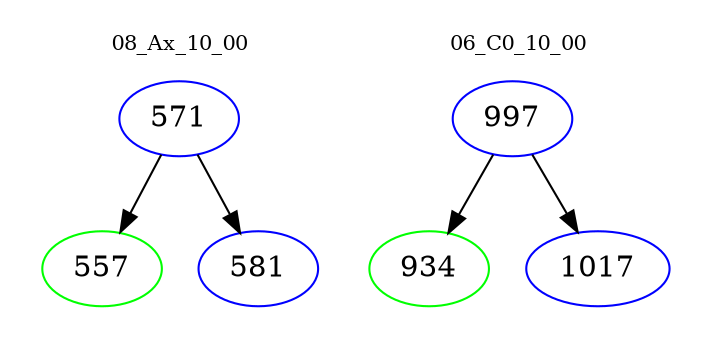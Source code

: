 digraph{
subgraph cluster_0 {
color = white
label = "08_Ax_10_00";
fontsize=10;
T0_571 [label="571", color="blue"]
T0_571 -> T0_557 [color="black"]
T0_557 [label="557", color="green"]
T0_571 -> T0_581 [color="black"]
T0_581 [label="581", color="blue"]
}
subgraph cluster_1 {
color = white
label = "06_C0_10_00";
fontsize=10;
T1_997 [label="997", color="blue"]
T1_997 -> T1_934 [color="black"]
T1_934 [label="934", color="green"]
T1_997 -> T1_1017 [color="black"]
T1_1017 [label="1017", color="blue"]
}
}
